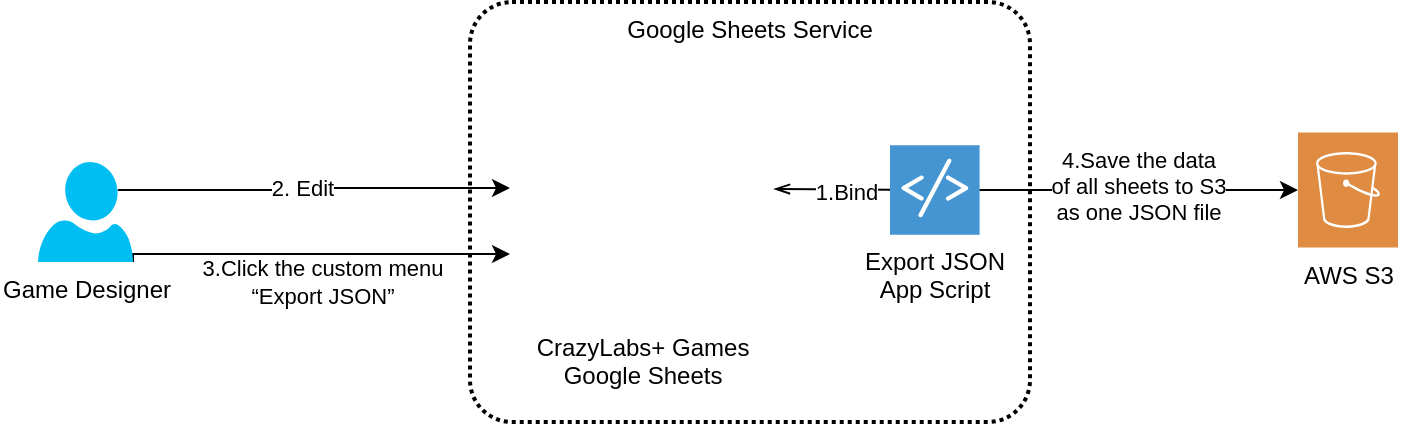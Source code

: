 <mxfile version="21.3.2" type="github">
  <diagram name="第 1 页" id="BbvM3w7qFwUASGTOfBqD">
    <mxGraphModel dx="1434" dy="746" grid="1" gridSize="10" guides="1" tooltips="1" connect="1" arrows="1" fold="1" page="1" pageScale="1" pageWidth="827" pageHeight="1169" math="0" shadow="0">
      <root>
        <mxCell id="0" />
        <mxCell id="1" parent="0" />
        <mxCell id="IjvJ-7YI4CcyOR2IGrtc-1" value="Google Sheets Service" style="rounded=1;arcSize=10;dashed=1;fillColor=none;gradientColor=none;dashPattern=1 1;strokeWidth=2;verticalAlign=top;" vertex="1" parent="1">
          <mxGeometry x="290" y="80" width="280" height="210" as="geometry" />
        </mxCell>
        <mxCell id="kDjE033Y1rrzG740soXx-1" value="CrazyLabs+ Games&lt;br&gt;Google Sheets" style="shape=image;html=1;verticalAlign=top;verticalLabelPosition=bottom;labelBackgroundColor=#ffffff;imageAspect=0;aspect=fixed;image=https://cdn3.iconfinder.com/data/icons/document-icons-2/30/647702-excel-128.png" parent="1" vertex="1">
          <mxGeometry x="310" y="107" width="132" height="132" as="geometry" />
        </mxCell>
        <mxCell id="kDjE033Y1rrzG740soXx-2" value="Export JSON &lt;br&gt;App Script" style="shadow=0;dashed=0;html=1;strokeColor=none;fillColor=#4495D1;labelPosition=center;verticalLabelPosition=bottom;verticalAlign=top;align=center;outlineConnect=0;shape=mxgraph.veeam.script;" parent="1" vertex="1">
          <mxGeometry x="500" y="151.6" width="44.8" height="44.8" as="geometry" />
        </mxCell>
        <mxCell id="kDjE033Y1rrzG740soXx-3" value="" style="endArrow=none;html=1;rounded=0;startArrow=openThin;startFill=0;" parent="1" source="kDjE033Y1rrzG740soXx-1" target="kDjE033Y1rrzG740soXx-2" edge="1">
          <mxGeometry width="50" height="50" relative="1" as="geometry">
            <mxPoint x="454" y="300" as="sourcePoint" />
            <mxPoint x="504" y="250" as="targetPoint" />
          </mxGeometry>
        </mxCell>
        <mxCell id="kDjE033Y1rrzG740soXx-4" value="1.Bind" style="edgeLabel;html=1;align=center;verticalAlign=middle;resizable=0;points=[];" parent="kDjE033Y1rrzG740soXx-3" vertex="1" connectable="0">
          <mxGeometry x="0.222" y="-1" relative="1" as="geometry">
            <mxPoint as="offset" />
          </mxGeometry>
        </mxCell>
        <mxCell id="kDjE033Y1rrzG740soXx-6" value="" style="edgeStyle=orthogonalEdgeStyle;rounded=0;orthogonalLoop=1;jettySize=auto;html=1;exitX=0.84;exitY=0.28;exitDx=0;exitDy=0;exitPerimeter=0;entryX=0;entryY=0.5;entryDx=0;entryDy=0;" parent="1" source="kDjE033Y1rrzG740soXx-5" target="kDjE033Y1rrzG740soXx-1" edge="1">
          <mxGeometry relative="1" as="geometry" />
        </mxCell>
        <mxCell id="kDjE033Y1rrzG740soXx-7" value="2. Edit" style="edgeLabel;html=1;align=center;verticalAlign=middle;resizable=0;points=[];" parent="kDjE033Y1rrzG740soXx-6" vertex="1" connectable="0">
          <mxGeometry x="0.18" y="-2" relative="1" as="geometry">
            <mxPoint x="-24" y="-2" as="offset" />
          </mxGeometry>
        </mxCell>
        <mxCell id="kDjE033Y1rrzG740soXx-38" style="edgeStyle=orthogonalEdgeStyle;rounded=0;orthogonalLoop=1;jettySize=auto;html=1;exitX=1;exitY=1;exitDx=0;exitDy=0;exitPerimeter=0;entryX=0;entryY=0.75;entryDx=0;entryDy=0;" parent="1" source="kDjE033Y1rrzG740soXx-5" target="kDjE033Y1rrzG740soXx-1" edge="1">
          <mxGeometry relative="1" as="geometry">
            <Array as="points">
              <mxPoint x="122" y="206" />
            </Array>
          </mxGeometry>
        </mxCell>
        <mxCell id="kDjE033Y1rrzG740soXx-39" value="3.Click the custom menu &lt;br&gt;“Export JSON”" style="edgeLabel;html=1;align=center;verticalAlign=middle;resizable=0;points=[];" parent="kDjE033Y1rrzG740soXx-38" vertex="1" connectable="0">
          <mxGeometry x="0.23" y="-1" relative="1" as="geometry">
            <mxPoint x="-20" y="13" as="offset" />
          </mxGeometry>
        </mxCell>
        <mxCell id="kDjE033Y1rrzG740soXx-5" value="Game Designer" style="verticalLabelPosition=bottom;html=1;verticalAlign=top;align=center;strokeColor=none;fillColor=#00BEF2;shape=mxgraph.azure.user;" parent="1" vertex="1">
          <mxGeometry x="74" y="160" width="47.5" height="50" as="geometry" />
        </mxCell>
        <mxCell id="kDjE033Y1rrzG740soXx-9" value="AWS S3" style="sketch=0;pointerEvents=1;shadow=0;dashed=0;html=1;strokeColor=none;fillColor=#DF8C42;labelPosition=center;verticalLabelPosition=bottom;verticalAlign=top;align=center;outlineConnect=0;shape=mxgraph.veeam2.aws_s3;" parent="1" vertex="1">
          <mxGeometry x="704" y="145.3" width="50" height="57.4" as="geometry" />
        </mxCell>
        <mxCell id="kDjE033Y1rrzG740soXx-40" value="" style="endArrow=classic;html=1;rounded=0;" parent="1" source="kDjE033Y1rrzG740soXx-2" target="kDjE033Y1rrzG740soXx-9" edge="1">
          <mxGeometry width="50" height="50" relative="1" as="geometry">
            <mxPoint x="394" y="279" as="sourcePoint" />
            <mxPoint x="444" y="229" as="targetPoint" />
          </mxGeometry>
        </mxCell>
        <mxCell id="kDjE033Y1rrzG740soXx-41" value="4.Save the data &lt;br&gt;of all sheets to S3&lt;br&gt;as one JSON file" style="edgeLabel;html=1;align=center;verticalAlign=middle;resizable=0;points=[];" parent="kDjE033Y1rrzG740soXx-40" vertex="1" connectable="0">
          <mxGeometry x="-0.007" y="2" relative="1" as="geometry">
            <mxPoint as="offset" />
          </mxGeometry>
        </mxCell>
      </root>
    </mxGraphModel>
  </diagram>
</mxfile>
